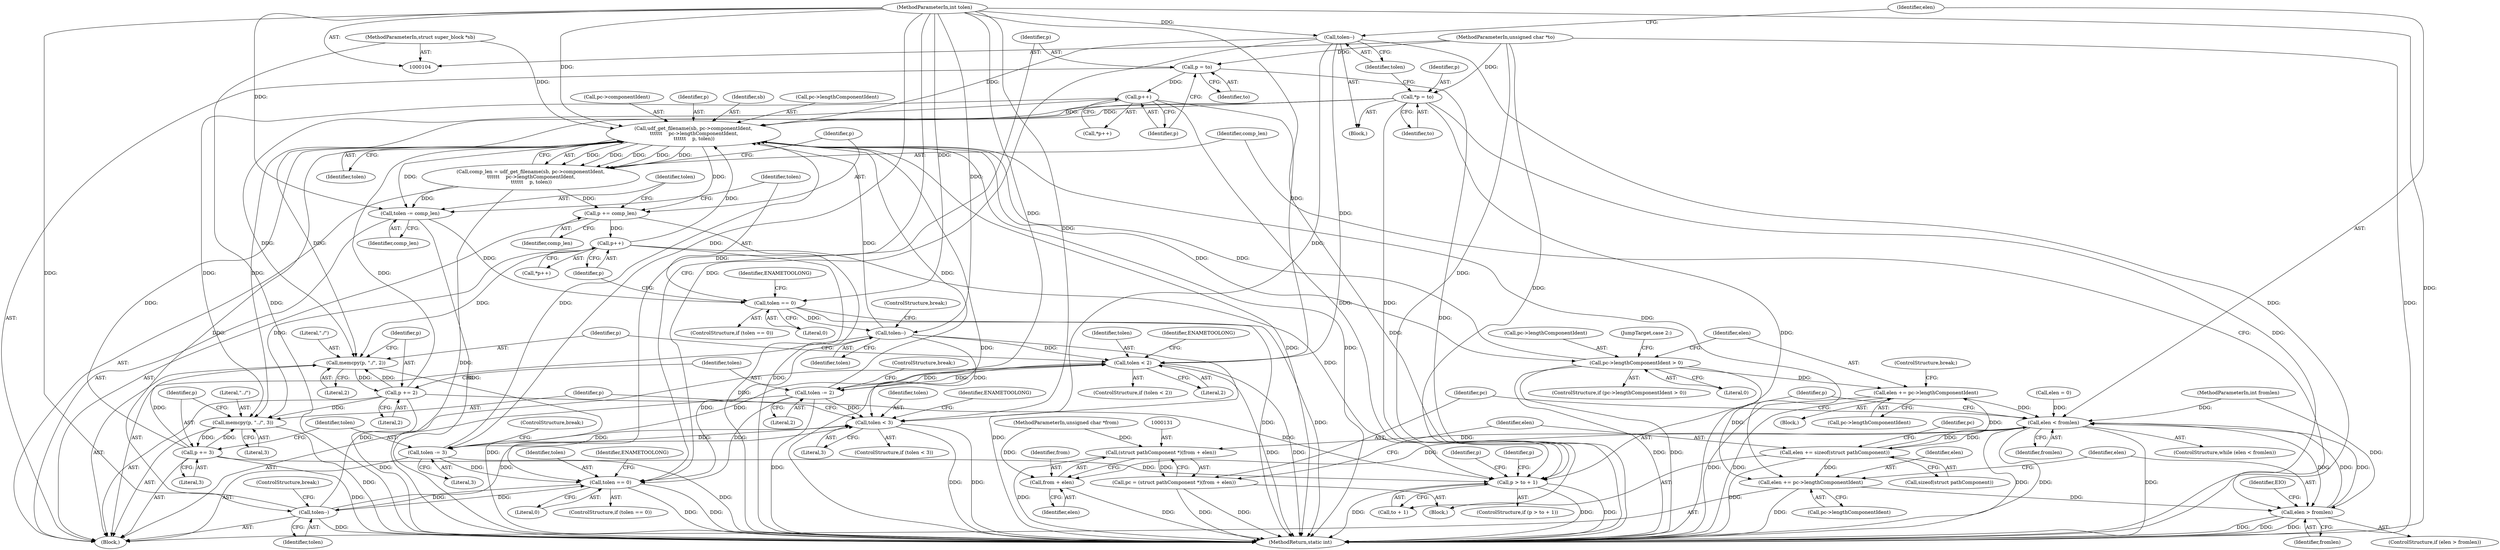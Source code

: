 digraph "0_linux_e237ec37ec154564f8690c5bd1795339955eeef9@pointer" {
"1000230" [label="(Call,udf_get_filename(sb, pc->componentIdent,\n \t\t\t\t\t\t    pc->lengthComponentIdent,\n \t\t\t\t\t\t    p, tolen))"];
"1000105" [label="(MethodParameterIn,struct super_block *sb)"];
"1000146" [label="(Call,pc->lengthComponentIdent > 0)"];
"1000230" [label="(Call,udf_get_filename(sb, pc->componentIdent,\n \t\t\t\t\t\t    pc->lengthComponentIdent,\n \t\t\t\t\t\t    p, tolen))"];
"1000171" [label="(Call,p++)"];
"1000166" [label="(Call,p = to)"];
"1000108" [label="(MethodParameterIn,unsigned char *to)"];
"1000208" [label="(Call,p += 2)"];
"1000204" [label="(Call,memcpy(p, \"./\", 2))"];
"1000189" [label="(Call,p += 3)"];
"1000185" [label="(Call,memcpy(p, \"../\", 3))"];
"1000255" [label="(Call,p++)"];
"1000240" [label="(Call,p += comp_len)"];
"1000228" [label="(Call,comp_len = udf_get_filename(sb, pc->componentIdent,\n \t\t\t\t\t\t    pc->lengthComponentIdent,\n \t\t\t\t\t\t    p, tolen))"];
"1000118" [label="(Call,*p = to)"];
"1000258" [label="(Call,tolen--)"];
"1000247" [label="(Call,tolen == 0)"];
"1000243" [label="(Call,tolen -= comp_len)"];
"1000109" [label="(MethodParameterIn,int tolen)"];
"1000211" [label="(Call,tolen -= 2)"];
"1000198" [label="(Call,tolen < 2)"];
"1000192" [label="(Call,tolen -= 3)"];
"1000179" [label="(Call,tolen < 3)"];
"1000121" [label="(Call,tolen--)"];
"1000174" [label="(Call,tolen--)"];
"1000160" [label="(Call,tolen == 0)"];
"1000152" [label="(Call,elen += pc->lengthComponentIdent)"];
"1000124" [label="(Call,elen < fromlen)"];
"1000130" [label="(Call,(struct pathComponent *)(from + elen))"];
"1000128" [label="(Call,pc = (struct pathComponent *)(from + elen))"];
"1000132" [label="(Call,from + elen)"];
"1000135" [label="(Call,elen += sizeof(struct pathComponent))"];
"1000216" [label="(Call,elen += pc->lengthComponentIdent)"];
"1000222" [label="(Call,elen > fromlen)"];
"1000262" [label="(Call,p > to + 1)"];
"1000281" [label="(MethodReturn,static int)"];
"1000244" [label="(Identifier,tolen)"];
"1000246" [label="(ControlStructure,if (tolen == 0))"];
"1000249" [label="(Literal,0)"];
"1000195" [label="(ControlStructure,break;)"];
"1000228" [label="(Call,comp_len = udf_get_filename(sb, pc->componentIdent,\n \t\t\t\t\t\t    pc->lengthComponentIdent,\n \t\t\t\t\t\t    p, tolen))"];
"1000180" [label="(Identifier,tolen)"];
"1000175" [label="(Identifier,tolen)"];
"1000105" [label="(MethodParameterIn,struct super_block *sb)"];
"1000153" [label="(Identifier,elen)"];
"1000235" [label="(Call,pc->lengthComponentIdent)"];
"1000123" [label="(ControlStructure,while (elen < fromlen))"];
"1000258" [label="(Call,tolen--)"];
"1000150" [label="(Literal,0)"];
"1000216" [label="(Call,elen += pc->lengthComponentIdent)"];
"1000192" [label="(Call,tolen -= 3)"];
"1000239" [label="(Identifier,tolen)"];
"1000106" [label="(MethodParameterIn,unsigned char *from)"];
"1000198" [label="(Call,tolen < 2)"];
"1000145" [label="(ControlStructure,if (pc->lengthComponentIdent > 0))"];
"1000276" [label="(Identifier,p)"];
"1000193" [label="(Identifier,tolen)"];
"1000189" [label="(Call,p += 3)"];
"1000241" [label="(Identifier,p)"];
"1000212" [label="(Identifier,tolen)"];
"1000217" [label="(Identifier,elen)"];
"1000166" [label="(Call,p = to)"];
"1000181" [label="(Literal,3)"];
"1000121" [label="(Call,tolen--)"];
"1000213" [label="(Literal,2)"];
"1000194" [label="(Literal,3)"];
"1000210" [label="(Literal,2)"];
"1000259" [label="(Identifier,tolen)"];
"1000141" [label="(Identifier,pc)"];
"1000162" [label="(Literal,0)"];
"1000108" [label="(MethodParameterIn,unsigned char *to)"];
"1000242" [label="(Identifier,comp_len)"];
"1000118" [label="(Call,*p = to)"];
"1000261" [label="(ControlStructure,if (p > to + 1))"];
"1000203" [label="(Identifier,ENAMETOOLONG)"];
"1000135" [label="(Call,elen += sizeof(struct pathComponent))"];
"1000176" [label="(ControlStructure,break;)"];
"1000129" [label="(Identifier,pc)"];
"1000147" [label="(Call,pc->lengthComponentIdent)"];
"1000232" [label="(Call,pc->componentIdent)"];
"1000209" [label="(Identifier,p)"];
"1000240" [label="(Call,p += comp_len)"];
"1000185" [label="(Call,memcpy(p, \"../\", 3))"];
"1000222" [label="(Call,elen > fromlen)"];
"1000260" [label="(ControlStructure,break;)"];
"1000229" [label="(Identifier,comp_len)"];
"1000252" [label="(Identifier,ENAMETOOLONG)"];
"1000134" [label="(Identifier,elen)"];
"1000128" [label="(Call,pc = (struct pathComponent *)(from + elen))"];
"1000152" [label="(Call,elen += pc->lengthComponentIdent)"];
"1000207" [label="(Literal,2)"];
"1000238" [label="(Identifier,p)"];
"1000126" [label="(Identifier,fromlen)"];
"1000199" [label="(Identifier,tolen)"];
"1000263" [label="(Identifier,p)"];
"1000132" [label="(Call,from + elen)"];
"1000158" [label="(JumpTarget,case 2:)"];
"1000214" [label="(ControlStructure,break;)"];
"1000137" [label="(Call,sizeof(struct pathComponent))"];
"1000204" [label="(Call,memcpy(p, \"./\", 2))"];
"1000269" [label="(Identifier,p)"];
"1000191" [label="(Literal,3)"];
"1000171" [label="(Call,p++)"];
"1000255" [label="(Call,p++)"];
"1000188" [label="(Literal,3)"];
"1000256" [label="(Identifier,p)"];
"1000143" [label="(Block,)"];
"1000262" [label="(Call,p > to + 1)"];
"1000154" [label="(Call,pc->lengthComponentIdent)"];
"1000119" [label="(Identifier,p)"];
"1000110" [label="(Block,)"];
"1000170" [label="(Call,*p++)"];
"1000223" [label="(Identifier,elen)"];
"1000151" [label="(Block,)"];
"1000113" [label="(Call,elen = 0)"];
"1000206" [label="(Literal,\"./\")"];
"1000254" [label="(Call,*p++)"];
"1000165" [label="(Identifier,ENAMETOOLONG)"];
"1000107" [label="(MethodParameterIn,int fromlen)"];
"1000211" [label="(Call,tolen -= 2)"];
"1000197" [label="(ControlStructure,if (tolen < 2))"];
"1000122" [label="(Identifier,tolen)"];
"1000187" [label="(Literal,\"../\")"];
"1000231" [label="(Identifier,sb)"];
"1000167" [label="(Identifier,p)"];
"1000248" [label="(Identifier,tolen)"];
"1000127" [label="(Block,)"];
"1000146" [label="(Call,pc->lengthComponentIdent > 0)"];
"1000243" [label="(Call,tolen -= comp_len)"];
"1000109" [label="(MethodParameterIn,int tolen)"];
"1000190" [label="(Identifier,p)"];
"1000124" [label="(Call,elen < fromlen)"];
"1000157" [label="(ControlStructure,break;)"];
"1000200" [label="(Literal,2)"];
"1000168" [label="(Identifier,to)"];
"1000227" [label="(Identifier,EIO)"];
"1000186" [label="(Identifier,p)"];
"1000136" [label="(Identifier,elen)"];
"1000161" [label="(Identifier,tolen)"];
"1000160" [label="(Call,tolen == 0)"];
"1000174" [label="(Call,tolen--)"];
"1000133" [label="(Identifier,from)"];
"1000230" [label="(Call,udf_get_filename(sb, pc->componentIdent,\n \t\t\t\t\t\t    pc->lengthComponentIdent,\n \t\t\t\t\t\t    p, tolen))"];
"1000221" [label="(ControlStructure,if (elen > fromlen))"];
"1000184" [label="(Identifier,ENAMETOOLONG)"];
"1000178" [label="(ControlStructure,if (tolen < 3))"];
"1000125" [label="(Identifier,elen)"];
"1000120" [label="(Identifier,to)"];
"1000247" [label="(Call,tolen == 0)"];
"1000224" [label="(Identifier,fromlen)"];
"1000264" [label="(Call,to + 1)"];
"1000130" [label="(Call,(struct pathComponent *)(from + elen))"];
"1000159" [label="(ControlStructure,if (tolen == 0))"];
"1000245" [label="(Identifier,comp_len)"];
"1000208" [label="(Call,p += 2)"];
"1000218" [label="(Call,pc->lengthComponentIdent)"];
"1000179" [label="(Call,tolen < 3)"];
"1000205" [label="(Identifier,p)"];
"1000172" [label="(Identifier,p)"];
"1000230" -> "1000228"  [label="AST: "];
"1000230" -> "1000239"  [label="CFG: "];
"1000231" -> "1000230"  [label="AST: "];
"1000232" -> "1000230"  [label="AST: "];
"1000235" -> "1000230"  [label="AST: "];
"1000238" -> "1000230"  [label="AST: "];
"1000239" -> "1000230"  [label="AST: "];
"1000228" -> "1000230"  [label="CFG: "];
"1000230" -> "1000281"  [label="DDG: "];
"1000230" -> "1000281"  [label="DDG: "];
"1000230" -> "1000281"  [label="DDG: "];
"1000230" -> "1000146"  [label="DDG: "];
"1000230" -> "1000216"  [label="DDG: "];
"1000230" -> "1000228"  [label="DDG: "];
"1000230" -> "1000228"  [label="DDG: "];
"1000230" -> "1000228"  [label="DDG: "];
"1000230" -> "1000228"  [label="DDG: "];
"1000230" -> "1000228"  [label="DDG: "];
"1000105" -> "1000230"  [label="DDG: "];
"1000146" -> "1000230"  [label="DDG: "];
"1000171" -> "1000230"  [label="DDG: "];
"1000208" -> "1000230"  [label="DDG: "];
"1000189" -> "1000230"  [label="DDG: "];
"1000255" -> "1000230"  [label="DDG: "];
"1000118" -> "1000230"  [label="DDG: "];
"1000258" -> "1000230"  [label="DDG: "];
"1000211" -> "1000230"  [label="DDG: "];
"1000192" -> "1000230"  [label="DDG: "];
"1000121" -> "1000230"  [label="DDG: "];
"1000174" -> "1000230"  [label="DDG: "];
"1000109" -> "1000230"  [label="DDG: "];
"1000230" -> "1000240"  [label="DDG: "];
"1000230" -> "1000243"  [label="DDG: "];
"1000105" -> "1000104"  [label="AST: "];
"1000105" -> "1000281"  [label="DDG: "];
"1000146" -> "1000145"  [label="AST: "];
"1000146" -> "1000150"  [label="CFG: "];
"1000147" -> "1000146"  [label="AST: "];
"1000150" -> "1000146"  [label="AST: "];
"1000153" -> "1000146"  [label="CFG: "];
"1000158" -> "1000146"  [label="CFG: "];
"1000146" -> "1000281"  [label="DDG: "];
"1000146" -> "1000281"  [label="DDG: "];
"1000146" -> "1000152"  [label="DDG: "];
"1000146" -> "1000216"  [label="DDG: "];
"1000171" -> "1000170"  [label="AST: "];
"1000171" -> "1000172"  [label="CFG: "];
"1000172" -> "1000171"  [label="AST: "];
"1000170" -> "1000171"  [label="CFG: "];
"1000171" -> "1000281"  [label="DDG: "];
"1000166" -> "1000171"  [label="DDG: "];
"1000171" -> "1000185"  [label="DDG: "];
"1000171" -> "1000204"  [label="DDG: "];
"1000171" -> "1000262"  [label="DDG: "];
"1000166" -> "1000143"  [label="AST: "];
"1000166" -> "1000168"  [label="CFG: "];
"1000167" -> "1000166"  [label="AST: "];
"1000168" -> "1000166"  [label="AST: "];
"1000172" -> "1000166"  [label="CFG: "];
"1000166" -> "1000281"  [label="DDG: "];
"1000108" -> "1000166"  [label="DDG: "];
"1000108" -> "1000104"  [label="AST: "];
"1000108" -> "1000281"  [label="DDG: "];
"1000108" -> "1000118"  [label="DDG: "];
"1000108" -> "1000262"  [label="DDG: "];
"1000108" -> "1000264"  [label="DDG: "];
"1000208" -> "1000143"  [label="AST: "];
"1000208" -> "1000210"  [label="CFG: "];
"1000209" -> "1000208"  [label="AST: "];
"1000210" -> "1000208"  [label="AST: "];
"1000212" -> "1000208"  [label="CFG: "];
"1000208" -> "1000281"  [label="DDG: "];
"1000208" -> "1000185"  [label="DDG: "];
"1000208" -> "1000204"  [label="DDG: "];
"1000204" -> "1000208"  [label="DDG: "];
"1000208" -> "1000262"  [label="DDG: "];
"1000204" -> "1000143"  [label="AST: "];
"1000204" -> "1000207"  [label="CFG: "];
"1000205" -> "1000204"  [label="AST: "];
"1000206" -> "1000204"  [label="AST: "];
"1000207" -> "1000204"  [label="AST: "];
"1000209" -> "1000204"  [label="CFG: "];
"1000204" -> "1000281"  [label="DDG: "];
"1000189" -> "1000204"  [label="DDG: "];
"1000255" -> "1000204"  [label="DDG: "];
"1000118" -> "1000204"  [label="DDG: "];
"1000189" -> "1000143"  [label="AST: "];
"1000189" -> "1000191"  [label="CFG: "];
"1000190" -> "1000189"  [label="AST: "];
"1000191" -> "1000189"  [label="AST: "];
"1000193" -> "1000189"  [label="CFG: "];
"1000189" -> "1000281"  [label="DDG: "];
"1000189" -> "1000185"  [label="DDG: "];
"1000185" -> "1000189"  [label="DDG: "];
"1000189" -> "1000262"  [label="DDG: "];
"1000185" -> "1000143"  [label="AST: "];
"1000185" -> "1000188"  [label="CFG: "];
"1000186" -> "1000185"  [label="AST: "];
"1000187" -> "1000185"  [label="AST: "];
"1000188" -> "1000185"  [label="AST: "];
"1000190" -> "1000185"  [label="CFG: "];
"1000185" -> "1000281"  [label="DDG: "];
"1000255" -> "1000185"  [label="DDG: "];
"1000118" -> "1000185"  [label="DDG: "];
"1000255" -> "1000254"  [label="AST: "];
"1000255" -> "1000256"  [label="CFG: "];
"1000256" -> "1000255"  [label="AST: "];
"1000254" -> "1000255"  [label="CFG: "];
"1000255" -> "1000281"  [label="DDG: "];
"1000240" -> "1000255"  [label="DDG: "];
"1000255" -> "1000262"  [label="DDG: "];
"1000240" -> "1000143"  [label="AST: "];
"1000240" -> "1000242"  [label="CFG: "];
"1000241" -> "1000240"  [label="AST: "];
"1000242" -> "1000240"  [label="AST: "];
"1000244" -> "1000240"  [label="CFG: "];
"1000240" -> "1000281"  [label="DDG: "];
"1000228" -> "1000240"  [label="DDG: "];
"1000228" -> "1000143"  [label="AST: "];
"1000229" -> "1000228"  [label="AST: "];
"1000241" -> "1000228"  [label="CFG: "];
"1000228" -> "1000281"  [label="DDG: "];
"1000228" -> "1000243"  [label="DDG: "];
"1000118" -> "1000110"  [label="AST: "];
"1000118" -> "1000120"  [label="CFG: "];
"1000119" -> "1000118"  [label="AST: "];
"1000120" -> "1000118"  [label="AST: "];
"1000122" -> "1000118"  [label="CFG: "];
"1000118" -> "1000281"  [label="DDG: "];
"1000118" -> "1000281"  [label="DDG: "];
"1000118" -> "1000262"  [label="DDG: "];
"1000258" -> "1000143"  [label="AST: "];
"1000258" -> "1000259"  [label="CFG: "];
"1000259" -> "1000258"  [label="AST: "];
"1000260" -> "1000258"  [label="CFG: "];
"1000258" -> "1000281"  [label="DDG: "];
"1000258" -> "1000160"  [label="DDG: "];
"1000258" -> "1000179"  [label="DDG: "];
"1000258" -> "1000198"  [label="DDG: "];
"1000247" -> "1000258"  [label="DDG: "];
"1000109" -> "1000258"  [label="DDG: "];
"1000247" -> "1000246"  [label="AST: "];
"1000247" -> "1000249"  [label="CFG: "];
"1000248" -> "1000247"  [label="AST: "];
"1000249" -> "1000247"  [label="AST: "];
"1000252" -> "1000247"  [label="CFG: "];
"1000256" -> "1000247"  [label="CFG: "];
"1000247" -> "1000281"  [label="DDG: "];
"1000247" -> "1000281"  [label="DDG: "];
"1000243" -> "1000247"  [label="DDG: "];
"1000109" -> "1000247"  [label="DDG: "];
"1000243" -> "1000143"  [label="AST: "];
"1000243" -> "1000245"  [label="CFG: "];
"1000244" -> "1000243"  [label="AST: "];
"1000245" -> "1000243"  [label="AST: "];
"1000248" -> "1000243"  [label="CFG: "];
"1000243" -> "1000281"  [label="DDG: "];
"1000109" -> "1000243"  [label="DDG: "];
"1000109" -> "1000104"  [label="AST: "];
"1000109" -> "1000281"  [label="DDG: "];
"1000109" -> "1000121"  [label="DDG: "];
"1000109" -> "1000160"  [label="DDG: "];
"1000109" -> "1000174"  [label="DDG: "];
"1000109" -> "1000179"  [label="DDG: "];
"1000109" -> "1000192"  [label="DDG: "];
"1000109" -> "1000198"  [label="DDG: "];
"1000109" -> "1000211"  [label="DDG: "];
"1000211" -> "1000143"  [label="AST: "];
"1000211" -> "1000213"  [label="CFG: "];
"1000212" -> "1000211"  [label="AST: "];
"1000213" -> "1000211"  [label="AST: "];
"1000214" -> "1000211"  [label="CFG: "];
"1000211" -> "1000281"  [label="DDG: "];
"1000211" -> "1000160"  [label="DDG: "];
"1000211" -> "1000179"  [label="DDG: "];
"1000211" -> "1000198"  [label="DDG: "];
"1000198" -> "1000211"  [label="DDG: "];
"1000198" -> "1000197"  [label="AST: "];
"1000198" -> "1000200"  [label="CFG: "];
"1000199" -> "1000198"  [label="AST: "];
"1000200" -> "1000198"  [label="AST: "];
"1000203" -> "1000198"  [label="CFG: "];
"1000205" -> "1000198"  [label="CFG: "];
"1000198" -> "1000281"  [label="DDG: "];
"1000198" -> "1000281"  [label="DDG: "];
"1000192" -> "1000198"  [label="DDG: "];
"1000121" -> "1000198"  [label="DDG: "];
"1000174" -> "1000198"  [label="DDG: "];
"1000192" -> "1000143"  [label="AST: "];
"1000192" -> "1000194"  [label="CFG: "];
"1000193" -> "1000192"  [label="AST: "];
"1000194" -> "1000192"  [label="AST: "];
"1000195" -> "1000192"  [label="CFG: "];
"1000192" -> "1000281"  [label="DDG: "];
"1000192" -> "1000160"  [label="DDG: "];
"1000192" -> "1000179"  [label="DDG: "];
"1000179" -> "1000192"  [label="DDG: "];
"1000179" -> "1000178"  [label="AST: "];
"1000179" -> "1000181"  [label="CFG: "];
"1000180" -> "1000179"  [label="AST: "];
"1000181" -> "1000179"  [label="AST: "];
"1000184" -> "1000179"  [label="CFG: "];
"1000186" -> "1000179"  [label="CFG: "];
"1000179" -> "1000281"  [label="DDG: "];
"1000179" -> "1000281"  [label="DDG: "];
"1000121" -> "1000179"  [label="DDG: "];
"1000174" -> "1000179"  [label="DDG: "];
"1000121" -> "1000110"  [label="AST: "];
"1000121" -> "1000122"  [label="CFG: "];
"1000122" -> "1000121"  [label="AST: "];
"1000125" -> "1000121"  [label="CFG: "];
"1000121" -> "1000281"  [label="DDG: "];
"1000121" -> "1000160"  [label="DDG: "];
"1000174" -> "1000143"  [label="AST: "];
"1000174" -> "1000175"  [label="CFG: "];
"1000175" -> "1000174"  [label="AST: "];
"1000176" -> "1000174"  [label="CFG: "];
"1000174" -> "1000281"  [label="DDG: "];
"1000174" -> "1000160"  [label="DDG: "];
"1000160" -> "1000174"  [label="DDG: "];
"1000160" -> "1000159"  [label="AST: "];
"1000160" -> "1000162"  [label="CFG: "];
"1000161" -> "1000160"  [label="AST: "];
"1000162" -> "1000160"  [label="AST: "];
"1000165" -> "1000160"  [label="CFG: "];
"1000167" -> "1000160"  [label="CFG: "];
"1000160" -> "1000281"  [label="DDG: "];
"1000160" -> "1000281"  [label="DDG: "];
"1000152" -> "1000151"  [label="AST: "];
"1000152" -> "1000154"  [label="CFG: "];
"1000153" -> "1000152"  [label="AST: "];
"1000154" -> "1000152"  [label="AST: "];
"1000157" -> "1000152"  [label="CFG: "];
"1000152" -> "1000281"  [label="DDG: "];
"1000152" -> "1000281"  [label="DDG: "];
"1000152" -> "1000124"  [label="DDG: "];
"1000135" -> "1000152"  [label="DDG: "];
"1000124" -> "1000123"  [label="AST: "];
"1000124" -> "1000126"  [label="CFG: "];
"1000125" -> "1000124"  [label="AST: "];
"1000126" -> "1000124"  [label="AST: "];
"1000129" -> "1000124"  [label="CFG: "];
"1000263" -> "1000124"  [label="CFG: "];
"1000124" -> "1000281"  [label="DDG: "];
"1000124" -> "1000281"  [label="DDG: "];
"1000124" -> "1000281"  [label="DDG: "];
"1000222" -> "1000124"  [label="DDG: "];
"1000222" -> "1000124"  [label="DDG: "];
"1000113" -> "1000124"  [label="DDG: "];
"1000135" -> "1000124"  [label="DDG: "];
"1000107" -> "1000124"  [label="DDG: "];
"1000124" -> "1000130"  [label="DDG: "];
"1000124" -> "1000132"  [label="DDG: "];
"1000124" -> "1000135"  [label="DDG: "];
"1000124" -> "1000222"  [label="DDG: "];
"1000130" -> "1000128"  [label="AST: "];
"1000130" -> "1000132"  [label="CFG: "];
"1000131" -> "1000130"  [label="AST: "];
"1000132" -> "1000130"  [label="AST: "];
"1000128" -> "1000130"  [label="CFG: "];
"1000130" -> "1000281"  [label="DDG: "];
"1000130" -> "1000128"  [label="DDG: "];
"1000106" -> "1000130"  [label="DDG: "];
"1000128" -> "1000127"  [label="AST: "];
"1000129" -> "1000128"  [label="AST: "];
"1000136" -> "1000128"  [label="CFG: "];
"1000128" -> "1000281"  [label="DDG: "];
"1000128" -> "1000281"  [label="DDG: "];
"1000132" -> "1000134"  [label="CFG: "];
"1000133" -> "1000132"  [label="AST: "];
"1000134" -> "1000132"  [label="AST: "];
"1000132" -> "1000281"  [label="DDG: "];
"1000106" -> "1000132"  [label="DDG: "];
"1000135" -> "1000127"  [label="AST: "];
"1000135" -> "1000137"  [label="CFG: "];
"1000136" -> "1000135"  [label="AST: "];
"1000137" -> "1000135"  [label="AST: "];
"1000141" -> "1000135"  [label="CFG: "];
"1000135" -> "1000281"  [label="DDG: "];
"1000135" -> "1000216"  [label="DDG: "];
"1000216" -> "1000143"  [label="AST: "];
"1000216" -> "1000218"  [label="CFG: "];
"1000217" -> "1000216"  [label="AST: "];
"1000218" -> "1000216"  [label="AST: "];
"1000223" -> "1000216"  [label="CFG: "];
"1000216" -> "1000281"  [label="DDG: "];
"1000216" -> "1000222"  [label="DDG: "];
"1000222" -> "1000221"  [label="AST: "];
"1000222" -> "1000224"  [label="CFG: "];
"1000223" -> "1000222"  [label="AST: "];
"1000224" -> "1000222"  [label="AST: "];
"1000227" -> "1000222"  [label="CFG: "];
"1000229" -> "1000222"  [label="CFG: "];
"1000222" -> "1000281"  [label="DDG: "];
"1000222" -> "1000281"  [label="DDG: "];
"1000222" -> "1000281"  [label="DDG: "];
"1000107" -> "1000222"  [label="DDG: "];
"1000262" -> "1000261"  [label="AST: "];
"1000262" -> "1000264"  [label="CFG: "];
"1000263" -> "1000262"  [label="AST: "];
"1000264" -> "1000262"  [label="AST: "];
"1000269" -> "1000262"  [label="CFG: "];
"1000276" -> "1000262"  [label="CFG: "];
"1000262" -> "1000281"  [label="DDG: "];
"1000262" -> "1000281"  [label="DDG: "];
"1000262" -> "1000281"  [label="DDG: "];
}
